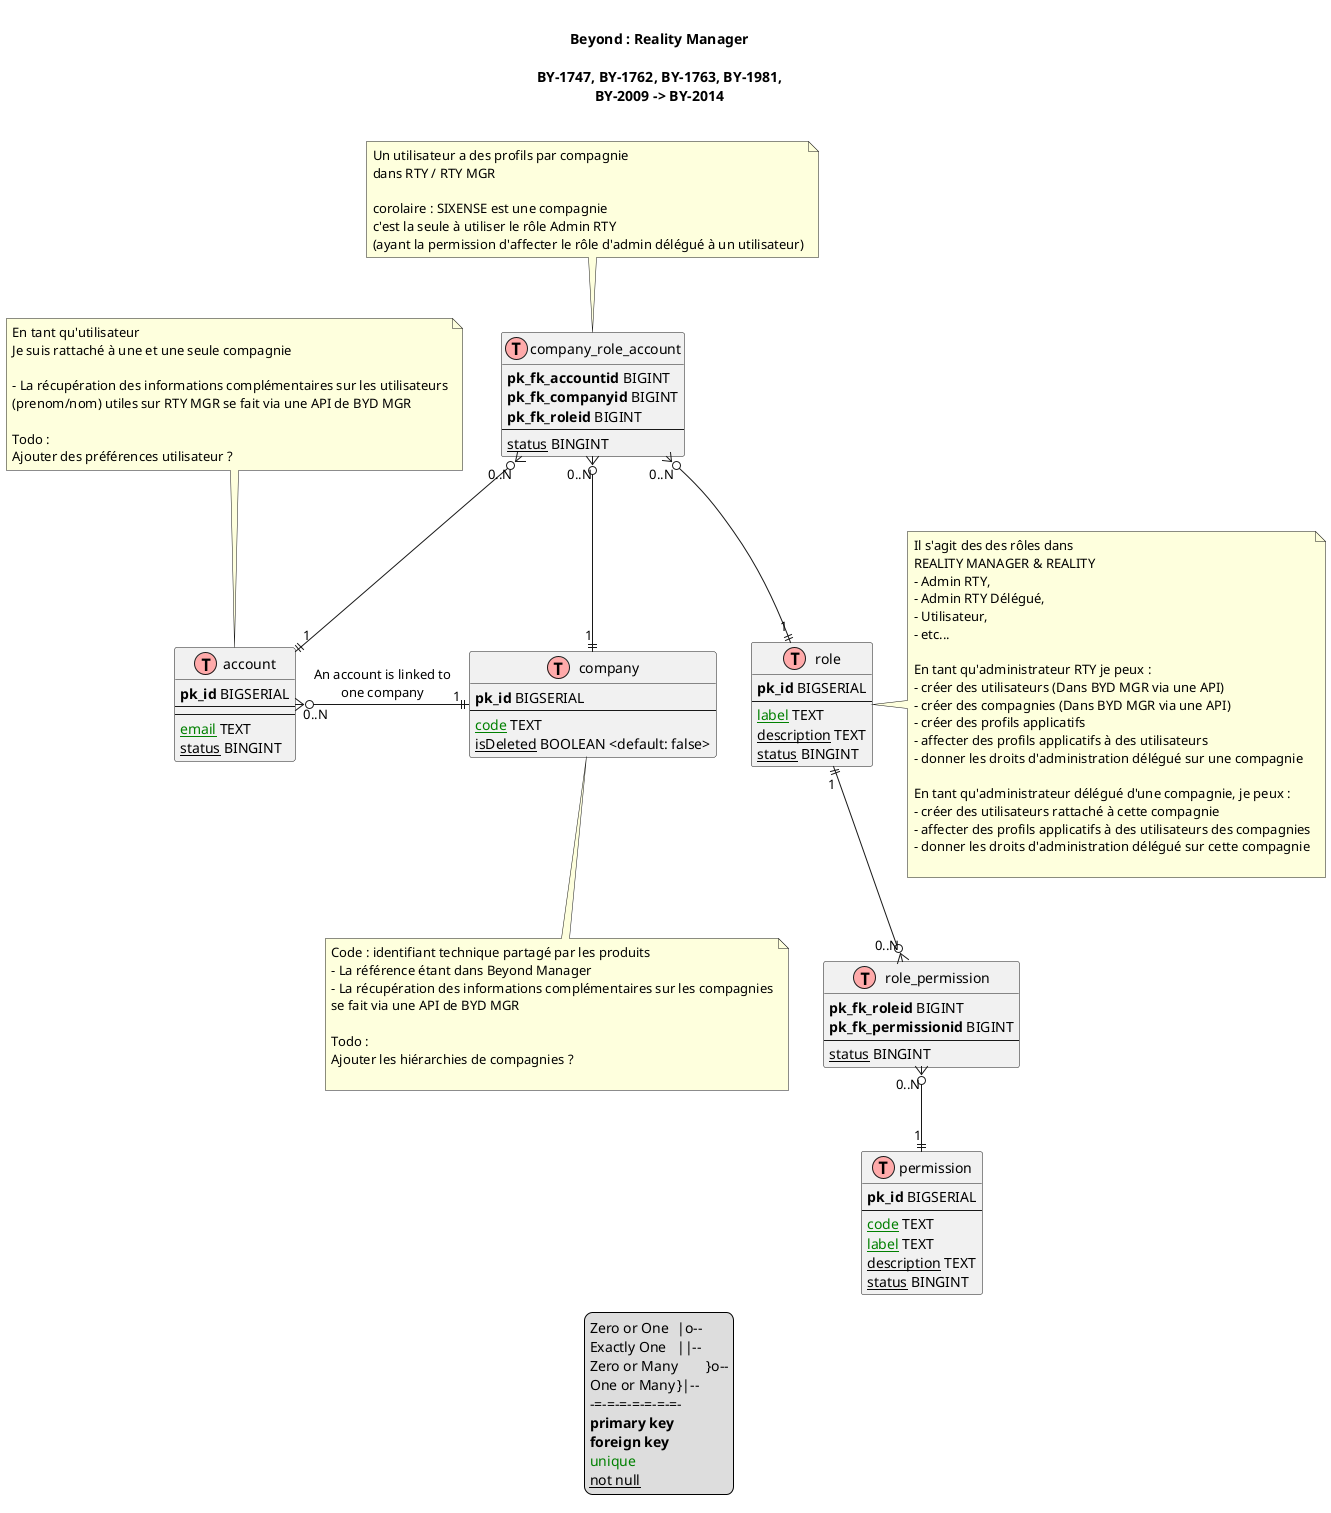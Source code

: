 @startuml Reality Manager data model

title

Beyond : Reality Manager

BY-1747, BY-1762, BY-1763, BY-1981,
BY-2009 -> BY-2014

end title

' hide the spot
' hide circle

' avoid problems with angled crows feet
' skinparam linetype ortho


' https://gist.github.com/QuantumGhost/0955a45383a0b6c0bc24f9654b3cb561

' uncomment the line below if you're using computer with a retina display
' skinparam dpi 300
!define Table(name,desc) class name as "desc" << (T,#FFAAAA) >>
' we use bold for primary key
' green color for unique
' and underscore for not_null
!define primary_key(x) <b>x</b>
!define foreign_key(x) <b>x</b>
!define unique(x) <color:green>x</color>
!define not_null(x) <u>x</u>
' other tags available:
' <i></i>
' <back:COLOR></color>, where color is a color name or html color code
' (#FFAACC)
' see: http://plantuml.com/classes.html#More
hide methods
hide stereotypes

' disposition du diagramme

Table(company, "company") {
  primary_key(pk_id) BIGSERIAL
  ---
  not_null(unique(code)) TEXT
  not_null(isDeleted) BOOLEAN <default: false>
}
note bottom of company
  Code : identifiant technique partagé par les produits
  - La référence étant dans Beyond Manager
  - La récupération des informations complémentaires sur les compagnies
  se fait via une API de BYD MGR

  Todo :
  Ajouter les hiérarchies de compagnies ?

end note

Table(account, "account") {
primary_key(pk_id) BIGSERIAL
---
'foreign_key(pk_fk_companyid) BIGINT
---
not_null(unique(email)) TEXT
'not_null(firstname) TEXT
'not_null(lastname) TEXT
'unique(providerUserId) TEXT
not_null(status) BINGINT
}
note top of account
  En tant qu'utilisateur
  Je suis rattaché à une et une seule compagnie

  - La récupération des informations complémentaires sur les utilisateurs
  (prenom/nom) utiles sur RTY MGR se fait via une API de BYD MGR

  Todo :
  Ajouter des préférences utilisateur ?
end note

Table(role, "role") {
  primary_key(pk_id) BIGSERIAL
  ---
  not_null(unique(label)) TEXT
  not_null(description) TEXT
  not_null(status) BINGINT
}
note right of role
  Il s'agit des des rôles dans
  REALITY MANAGER & REALITY
  - Admin RTY,
  - Admin RTY Délégué,
  - Utilisateur,
  - etc...
  
  En tant qu'administrateur RTY je peux :
  - créer des utilisateurs (Dans BYD MGR via une API)
  - créer des compagnies (Dans BYD MGR via une API)
  - créer des profils applicatifs
  - affecter des profils applicatifs à des utilisateurs
  - donner les droits d'administration délégué sur une compagnie

  En tant qu'administrateur délégué d'une compagnie, je peux :
  - créer des utilisateurs rattaché à cette compagnie
  - affecter des profils applicatifs à des utilisateurs des compagnies
  - donner les droits d'administration délégué sur cette compagnie

end note

Table(permission, "permission") {
  primary_key(pk_id) BIGSERIAL
  ---
  not_null(unique(code)) TEXT
  not_null(unique(label)) TEXT
  not_null(description) TEXT
  not_null(status) BINGINT
}

Table(rolePermission, "role_permission") {
  foreign_key(pk_fk_roleid) BIGINT
  foreign_key(pk_fk_permissionid) BIGINT
  ---
  not_null(status) BINGINT
}

Table(companyRoleAccount, "company_role_account") {
  foreign_key(pk_fk_accountid) BIGINT
  foreign_key(pk_fk_companyid) BIGINT
  foreign_key(pk_fk_roleid) BIGINT
  ---
  not_null(status) BINGINT
}
note top of companyRoleAccount
  Un utilisateur a des profils par compagnie
  dans RTY / RTY MGR

  corolaire : SIXENSE est une compagnie
  c'est la seule à utiliser le rôle Admin RTY
  (ayant la permission d'affecter le rôle d'admin délégué à un utilisateur)
end note

' relationships

account -right[hidden]- company
company -right[hidden]- role

company "1" ||-left-o{ "0..N" account: An account is linked to\none company

company "1" ||-up-o{ "0..N" companyRoleAccount
account "1" ||-up-o{ "0..N" companyRoleAccount
role "1" ||-up-o{ "0..N" companyRoleAccount

role "1" ||-down-o{ "0..N" rolePermission
rolePermission "0..N" }o-down-|| "1" permission


legend bottom
  Zero or One	|o--
  Exactly One	||--
  Zero or Many	}o--
  One or Many	}|--
  -=-=-=-=-=-=-=-
  primary_key("primary key")
  foreign_key("foreign key")
  unique(unique)
  not_null("not null")
endlegend

@enduml
